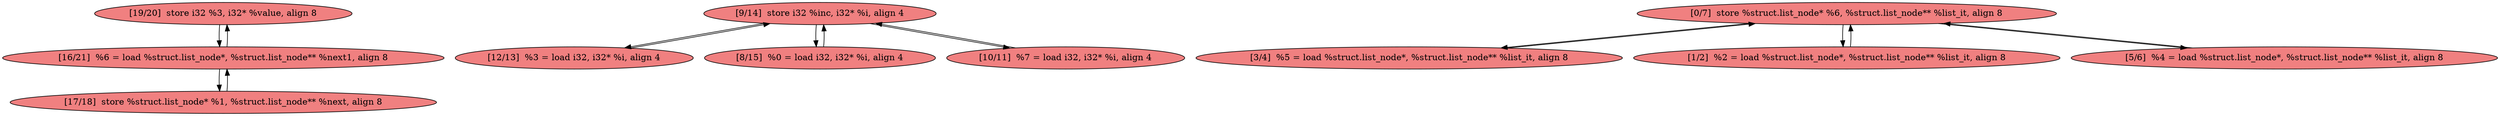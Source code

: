 
digraph G {


node312 [fillcolor=lightcoral,label="[19/20]  store i32 %3, i32* %value, align 8",shape=ellipse,style=filled ]
node311 [fillcolor=lightcoral,label="[9/14]  store i32 %inc, i32* %i, align 4",shape=ellipse,style=filled ]
node309 [fillcolor=lightcoral,label="[16/21]  %6 = load %struct.list_node*, %struct.list_node** %next1, align 8",shape=ellipse,style=filled ]
node303 [fillcolor=lightcoral,label="[0/7]  store %struct.list_node* %6, %struct.list_node** %list_it, align 8",shape=ellipse,style=filled ]
node313 [fillcolor=lightcoral,label="[12/13]  %3 = load i32, i32* %i, align 4",shape=ellipse,style=filled ]
node310 [fillcolor=lightcoral,label="[17/18]  store %struct.list_node* %1, %struct.list_node** %next, align 8",shape=ellipse,style=filled ]
node306 [fillcolor=lightcoral,label="[8/15]  %0 = load i32, i32* %i, align 4",shape=ellipse,style=filled ]
node304 [fillcolor=lightcoral,label="[3/4]  %5 = load %struct.list_node*, %struct.list_node** %list_it, align 8",shape=ellipse,style=filled ]
node305 [fillcolor=lightcoral,label="[1/2]  %2 = load %struct.list_node*, %struct.list_node** %list_it, align 8",shape=ellipse,style=filled ]
node307 [fillcolor=lightcoral,label="[10/11]  %7 = load i32, i32* %i, align 4",shape=ellipse,style=filled ]
node308 [fillcolor=lightcoral,label="[5/6]  %4 = load %struct.list_node*, %struct.list_node** %list_it, align 8",shape=ellipse,style=filled ]

node308->node303 [ ]
node311->node306 [ ]
node304->node303 [ ]
node307->node311 [ ]
node311->node307 [ ]
node311->node313 [ ]
node306->node311 [ ]
node303->node305 [ ]
node313->node311 [ ]
node303->node304 [ ]
node303->node308 [ ]
node312->node309 [ ]
node309->node312 [ ]
node305->node303 [ ]
node310->node309 [ ]
node309->node310 [ ]


}
